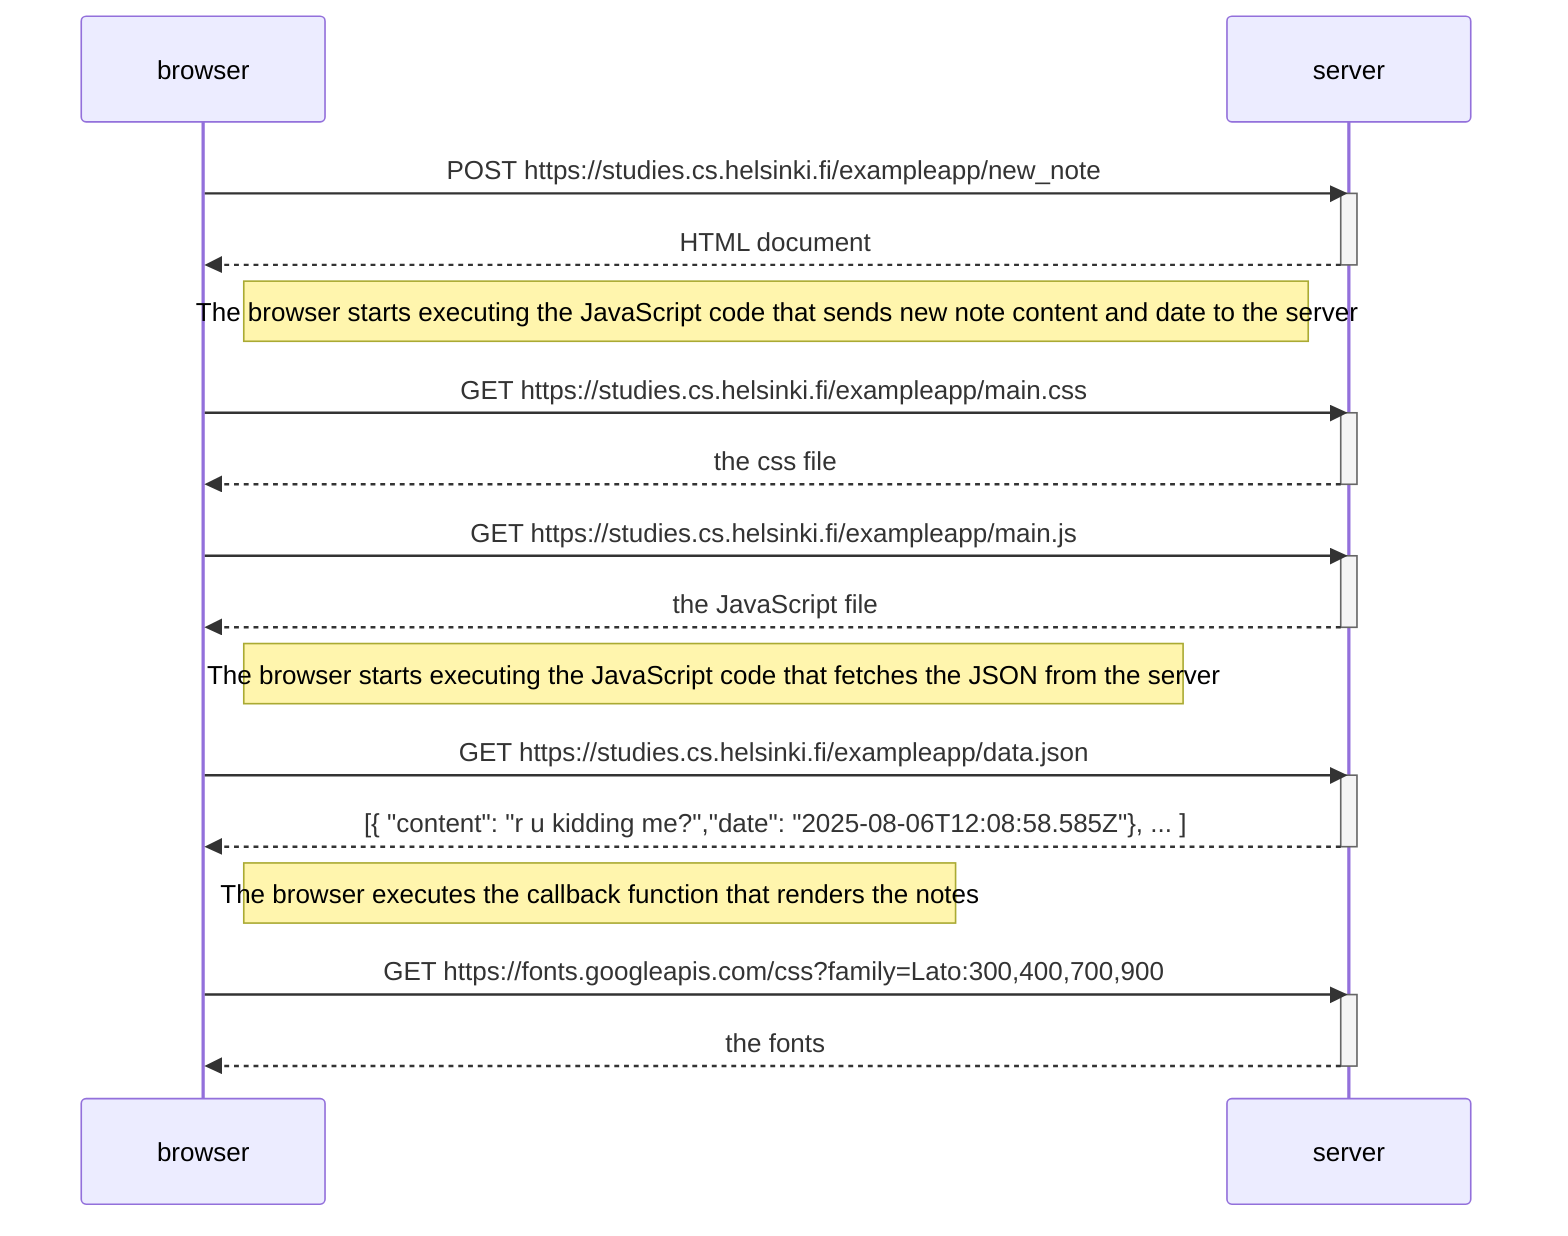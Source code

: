 sequenceDiagram
    participant browser
    participant server

    browser->>server: POST https://studies.cs.helsinki.fi/exampleapp/new_note
    activate server
    server-->>browser: HTML document
    deactivate server
    Note right of browser: The browser starts executing the JavaScript code that sends new note content and date to the server


    browser->>server: GET https://studies.cs.helsinki.fi/exampleapp/main.css
    activate server
    server-->>browser: the css file
    deactivate server

    browser->>server: GET https://studies.cs.helsinki.fi/exampleapp/main.js
    activate server
    server-->>browser: the JavaScript file
    deactivate server

    Note right of browser: The browser starts executing the JavaScript code that fetches the JSON from the server

    browser->>server: GET https://studies.cs.helsinki.fi/exampleapp/data.json
    activate server
    server-->>browser: [{  "content": "r u kidding me?","date": "2025-08-06T12:08:58.585Z"}, ... ]
    deactivate server

    Note right of browser: The browser executes the callback function that renders the notes

    browser->>server: GET https://fonts.googleapis.com/css?family=Lato:300,400,700,900
    activate server
    server-->>browser: the fonts
    deactivate server